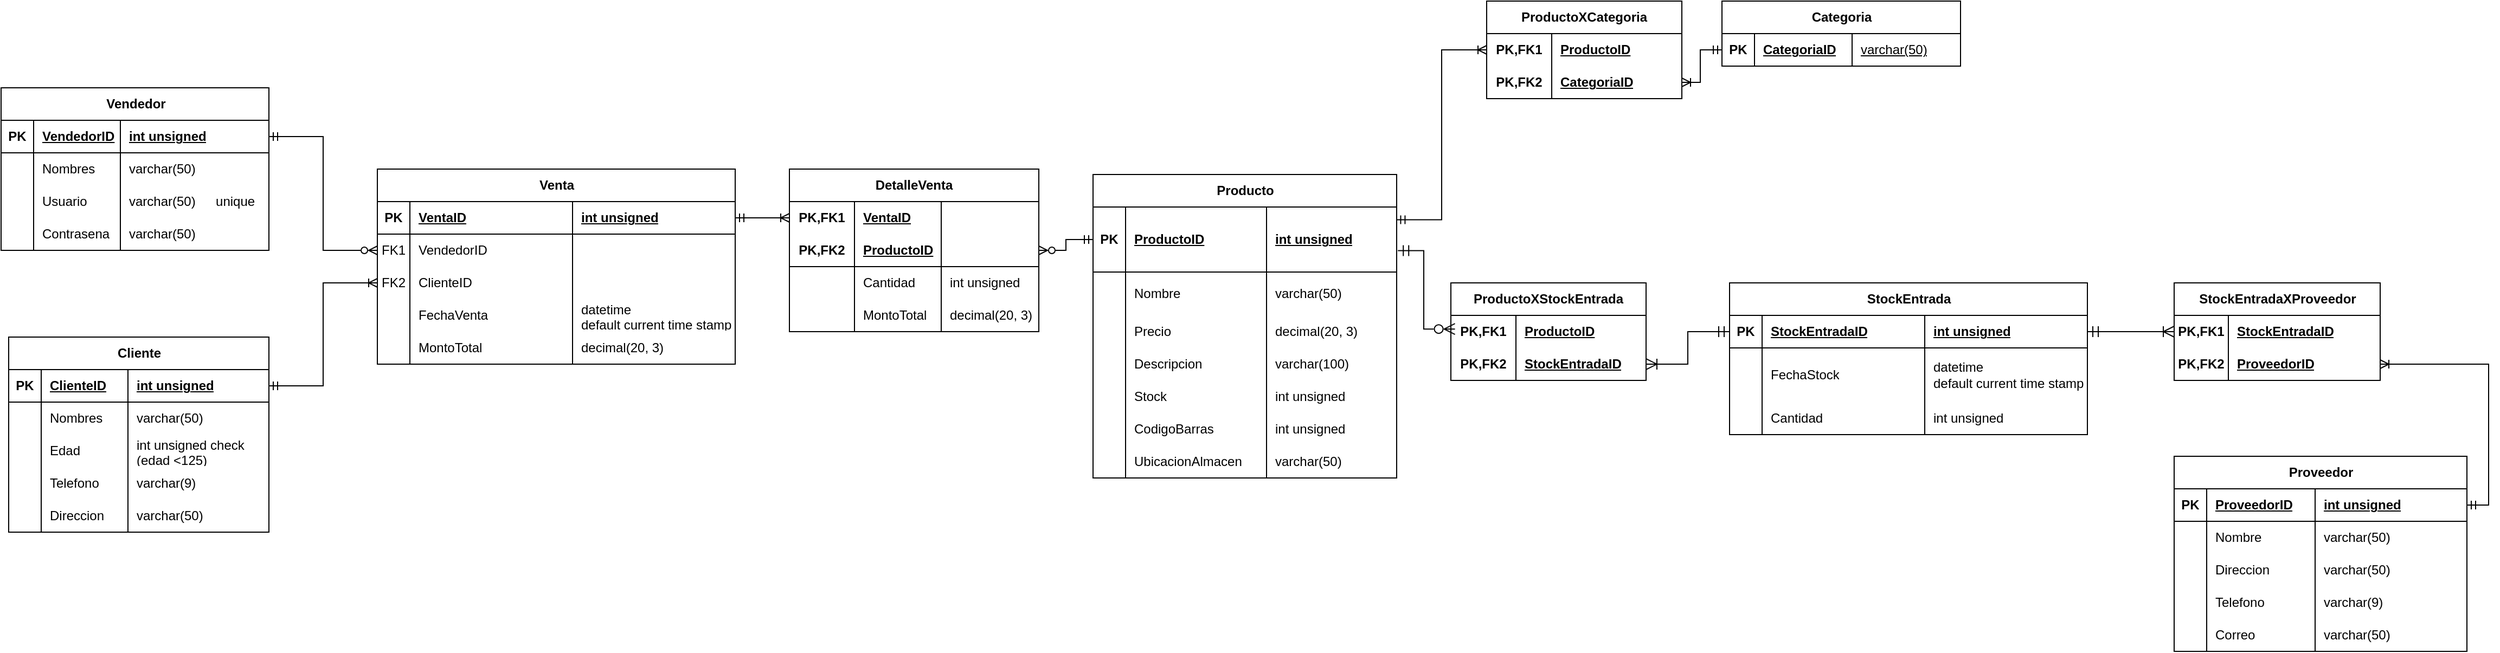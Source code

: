 <mxfile version="24.8.4">
  <diagram name="Página-1" id="7oLhT7ICMlLW0w51JEeq">
    <mxGraphModel dx="2579" dy="534" grid="1" gridSize="10" guides="1" tooltips="1" connect="1" arrows="1" fold="1" page="1" pageScale="1" pageWidth="827" pageHeight="1169" background="none" math="0" shadow="0">
      <root>
        <mxCell id="0" />
        <mxCell id="1" parent="0" />
        <mxCell id="IUhzNmyvPRsJz93Ln3Dt-1" value="Producto" style="shape=table;startSize=30;container=1;collapsible=1;childLayout=tableLayout;fixedRows=1;rowLines=0;fontStyle=1;align=center;resizeLast=1;html=1;" parent="1" vertex="1">
          <mxGeometry x="-40" y="350" width="280.0" height="280" as="geometry" />
        </mxCell>
        <mxCell id="IUhzNmyvPRsJz93Ln3Dt-2" value="" style="shape=tableRow;horizontal=0;startSize=0;swimlaneHead=0;swimlaneBody=0;fillColor=none;collapsible=0;dropTarget=0;points=[[0,0.5],[1,0.5]];portConstraint=eastwest;top=0;left=0;right=0;bottom=1;" parent="IUhzNmyvPRsJz93Ln3Dt-1" vertex="1">
          <mxGeometry y="30" width="280.0" height="60" as="geometry" />
        </mxCell>
        <mxCell id="IUhzNmyvPRsJz93Ln3Dt-3" value="PK" style="shape=partialRectangle;connectable=0;fillColor=none;top=0;left=0;bottom=0;right=0;fontStyle=1;overflow=hidden;whiteSpace=wrap;html=1;" parent="IUhzNmyvPRsJz93Ln3Dt-2" vertex="1">
          <mxGeometry width="30" height="60" as="geometry">
            <mxRectangle width="30" height="60" as="alternateBounds" />
          </mxGeometry>
        </mxCell>
        <mxCell id="IUhzNmyvPRsJz93Ln3Dt-4" value="ProductoID" style="shape=partialRectangle;connectable=0;fillColor=none;top=0;left=0;bottom=0;right=0;align=left;spacingLeft=6;fontStyle=5;overflow=hidden;whiteSpace=wrap;html=1;" parent="IUhzNmyvPRsJz93Ln3Dt-2" vertex="1">
          <mxGeometry x="30" width="130.0" height="60" as="geometry">
            <mxRectangle width="130.0" height="60" as="alternateBounds" />
          </mxGeometry>
        </mxCell>
        <mxCell id="IUhzNmyvPRsJz93Ln3Dt-318" value="int unsigned" style="shape=partialRectangle;connectable=0;fillColor=none;top=0;left=0;bottom=0;right=0;align=left;spacingLeft=6;fontStyle=5;overflow=hidden;whiteSpace=wrap;html=1;" parent="IUhzNmyvPRsJz93Ln3Dt-2" vertex="1">
          <mxGeometry x="160.0" width="120" height="60" as="geometry">
            <mxRectangle width="120" height="60" as="alternateBounds" />
          </mxGeometry>
        </mxCell>
        <mxCell id="IUhzNmyvPRsJz93Ln3Dt-5" value="" style="shape=tableRow;horizontal=0;startSize=0;swimlaneHead=0;swimlaneBody=0;fillColor=none;collapsible=0;dropTarget=0;points=[[0,0.5],[1,0.5]];portConstraint=eastwest;top=0;left=0;right=0;bottom=0;" parent="IUhzNmyvPRsJz93Ln3Dt-1" vertex="1">
          <mxGeometry y="90" width="280.0" height="40" as="geometry" />
        </mxCell>
        <mxCell id="IUhzNmyvPRsJz93Ln3Dt-6" value="" style="shape=partialRectangle;connectable=0;fillColor=none;top=0;left=0;bottom=0;right=0;editable=1;overflow=hidden;whiteSpace=wrap;html=1;" parent="IUhzNmyvPRsJz93Ln3Dt-5" vertex="1">
          <mxGeometry width="30" height="40" as="geometry">
            <mxRectangle width="30" height="40" as="alternateBounds" />
          </mxGeometry>
        </mxCell>
        <mxCell id="IUhzNmyvPRsJz93Ln3Dt-7" value="Nombre" style="shape=partialRectangle;connectable=0;fillColor=none;top=0;left=0;bottom=0;right=0;align=left;spacingLeft=6;overflow=hidden;whiteSpace=wrap;html=1;" parent="IUhzNmyvPRsJz93Ln3Dt-5" vertex="1">
          <mxGeometry x="30" width="130.0" height="40" as="geometry">
            <mxRectangle width="130.0" height="40" as="alternateBounds" />
          </mxGeometry>
        </mxCell>
        <mxCell id="IUhzNmyvPRsJz93Ln3Dt-319" value="varchar(50)" style="shape=partialRectangle;connectable=0;fillColor=none;top=0;left=0;bottom=0;right=0;align=left;spacingLeft=6;overflow=hidden;whiteSpace=wrap;html=1;" parent="IUhzNmyvPRsJz93Ln3Dt-5" vertex="1">
          <mxGeometry x="160.0" width="120" height="40" as="geometry">
            <mxRectangle width="120" height="40" as="alternateBounds" />
          </mxGeometry>
        </mxCell>
        <mxCell id="IUhzNmyvPRsJz93Ln3Dt-8" value="" style="shape=tableRow;horizontal=0;startSize=0;swimlaneHead=0;swimlaneBody=0;fillColor=none;collapsible=0;dropTarget=0;points=[[0,0.5],[1,0.5]];portConstraint=eastwest;top=0;left=0;right=0;bottom=0;" parent="IUhzNmyvPRsJz93Ln3Dt-1" vertex="1">
          <mxGeometry y="130" width="280.0" height="30" as="geometry" />
        </mxCell>
        <mxCell id="IUhzNmyvPRsJz93Ln3Dt-9" value="" style="shape=partialRectangle;connectable=0;fillColor=none;top=0;left=0;bottom=0;right=0;editable=1;overflow=hidden;whiteSpace=wrap;html=1;" parent="IUhzNmyvPRsJz93Ln3Dt-8" vertex="1">
          <mxGeometry width="30" height="30" as="geometry">
            <mxRectangle width="30" height="30" as="alternateBounds" />
          </mxGeometry>
        </mxCell>
        <mxCell id="IUhzNmyvPRsJz93Ln3Dt-10" value="Precio" style="shape=partialRectangle;connectable=0;fillColor=none;top=0;left=0;bottom=0;right=0;align=left;spacingLeft=6;overflow=hidden;whiteSpace=wrap;html=1;" parent="IUhzNmyvPRsJz93Ln3Dt-8" vertex="1">
          <mxGeometry x="30" width="130.0" height="30" as="geometry">
            <mxRectangle width="130.0" height="30" as="alternateBounds" />
          </mxGeometry>
        </mxCell>
        <mxCell id="IUhzNmyvPRsJz93Ln3Dt-320" value="decimal(20, 3)" style="shape=partialRectangle;connectable=0;fillColor=none;top=0;left=0;bottom=0;right=0;align=left;spacingLeft=6;overflow=hidden;whiteSpace=wrap;html=1;" parent="IUhzNmyvPRsJz93Ln3Dt-8" vertex="1">
          <mxGeometry x="160.0" width="120" height="30" as="geometry">
            <mxRectangle width="120" height="30" as="alternateBounds" />
          </mxGeometry>
        </mxCell>
        <mxCell id="IUhzNmyvPRsJz93Ln3Dt-11" value="" style="shape=tableRow;horizontal=0;startSize=0;swimlaneHead=0;swimlaneBody=0;fillColor=none;collapsible=0;dropTarget=0;points=[[0,0.5],[1,0.5]];portConstraint=eastwest;top=0;left=0;right=0;bottom=0;" parent="IUhzNmyvPRsJz93Ln3Dt-1" vertex="1">
          <mxGeometry y="160" width="280.0" height="30" as="geometry" />
        </mxCell>
        <mxCell id="IUhzNmyvPRsJz93Ln3Dt-12" value="" style="shape=partialRectangle;connectable=0;fillColor=none;top=0;left=0;bottom=0;right=0;editable=1;overflow=hidden;whiteSpace=wrap;html=1;" parent="IUhzNmyvPRsJz93Ln3Dt-11" vertex="1">
          <mxGeometry width="30" height="30" as="geometry">
            <mxRectangle width="30" height="30" as="alternateBounds" />
          </mxGeometry>
        </mxCell>
        <mxCell id="IUhzNmyvPRsJz93Ln3Dt-13" value="Descripcion" style="shape=partialRectangle;connectable=0;fillColor=none;top=0;left=0;bottom=0;right=0;align=left;spacingLeft=6;overflow=hidden;whiteSpace=wrap;html=1;" parent="IUhzNmyvPRsJz93Ln3Dt-11" vertex="1">
          <mxGeometry x="30" width="130.0" height="30" as="geometry">
            <mxRectangle width="130.0" height="30" as="alternateBounds" />
          </mxGeometry>
        </mxCell>
        <mxCell id="IUhzNmyvPRsJz93Ln3Dt-321" value="varchar(100)" style="shape=partialRectangle;connectable=0;fillColor=none;top=0;left=0;bottom=0;right=0;align=left;spacingLeft=6;overflow=hidden;whiteSpace=wrap;html=1;" parent="IUhzNmyvPRsJz93Ln3Dt-11" vertex="1">
          <mxGeometry x="160.0" width="120" height="30" as="geometry">
            <mxRectangle width="120" height="30" as="alternateBounds" />
          </mxGeometry>
        </mxCell>
        <mxCell id="IUhzNmyvPRsJz93Ln3Dt-28" value="" style="shape=tableRow;horizontal=0;startSize=0;swimlaneHead=0;swimlaneBody=0;fillColor=none;collapsible=0;dropTarget=0;points=[[0,0.5],[1,0.5]];portConstraint=eastwest;top=0;left=0;right=0;bottom=0;" parent="IUhzNmyvPRsJz93Ln3Dt-1" vertex="1">
          <mxGeometry y="190" width="280.0" height="30" as="geometry" />
        </mxCell>
        <mxCell id="IUhzNmyvPRsJz93Ln3Dt-29" value="" style="shape=partialRectangle;connectable=0;fillColor=none;top=0;left=0;bottom=0;right=0;editable=1;overflow=hidden;whiteSpace=wrap;html=1;" parent="IUhzNmyvPRsJz93Ln3Dt-28" vertex="1">
          <mxGeometry width="30" height="30" as="geometry">
            <mxRectangle width="30" height="30" as="alternateBounds" />
          </mxGeometry>
        </mxCell>
        <mxCell id="IUhzNmyvPRsJz93Ln3Dt-30" value="Stock" style="shape=partialRectangle;connectable=0;fillColor=none;top=0;left=0;bottom=0;right=0;align=left;spacingLeft=6;overflow=hidden;whiteSpace=wrap;html=1;" parent="IUhzNmyvPRsJz93Ln3Dt-28" vertex="1">
          <mxGeometry x="30" width="130.0" height="30" as="geometry">
            <mxRectangle width="130.0" height="30" as="alternateBounds" />
          </mxGeometry>
        </mxCell>
        <mxCell id="IUhzNmyvPRsJz93Ln3Dt-322" value="int unsigned" style="shape=partialRectangle;connectable=0;fillColor=none;top=0;left=0;bottom=0;right=0;align=left;spacingLeft=6;overflow=hidden;whiteSpace=wrap;html=1;" parent="IUhzNmyvPRsJz93Ln3Dt-28" vertex="1">
          <mxGeometry x="160.0" width="120" height="30" as="geometry">
            <mxRectangle width="120" height="30" as="alternateBounds" />
          </mxGeometry>
        </mxCell>
        <mxCell id="IUhzNmyvPRsJz93Ln3Dt-37" value="" style="shape=tableRow;horizontal=0;startSize=0;swimlaneHead=0;swimlaneBody=0;fillColor=none;collapsible=0;dropTarget=0;points=[[0,0.5],[1,0.5]];portConstraint=eastwest;top=0;left=0;right=0;bottom=0;" parent="IUhzNmyvPRsJz93Ln3Dt-1" vertex="1">
          <mxGeometry y="220" width="280.0" height="30" as="geometry" />
        </mxCell>
        <mxCell id="IUhzNmyvPRsJz93Ln3Dt-38" value="" style="shape=partialRectangle;connectable=0;fillColor=none;top=0;left=0;bottom=0;right=0;editable=1;overflow=hidden;whiteSpace=wrap;html=1;" parent="IUhzNmyvPRsJz93Ln3Dt-37" vertex="1">
          <mxGeometry width="30" height="30" as="geometry">
            <mxRectangle width="30" height="30" as="alternateBounds" />
          </mxGeometry>
        </mxCell>
        <mxCell id="IUhzNmyvPRsJz93Ln3Dt-39" value="CodigoBarras" style="shape=partialRectangle;connectable=0;fillColor=none;top=0;left=0;bottom=0;right=0;align=left;spacingLeft=6;overflow=hidden;whiteSpace=wrap;html=1;" parent="IUhzNmyvPRsJz93Ln3Dt-37" vertex="1">
          <mxGeometry x="30" width="130.0" height="30" as="geometry">
            <mxRectangle width="130.0" height="30" as="alternateBounds" />
          </mxGeometry>
        </mxCell>
        <mxCell id="IUhzNmyvPRsJz93Ln3Dt-324" value="int unsigned" style="shape=partialRectangle;connectable=0;fillColor=none;top=0;left=0;bottom=0;right=0;align=left;spacingLeft=6;overflow=hidden;whiteSpace=wrap;html=1;" parent="IUhzNmyvPRsJz93Ln3Dt-37" vertex="1">
          <mxGeometry x="160.0" width="120" height="30" as="geometry">
            <mxRectangle width="120" height="30" as="alternateBounds" />
          </mxGeometry>
        </mxCell>
        <mxCell id="IUhzNmyvPRsJz93Ln3Dt-311" value="" style="shape=tableRow;horizontal=0;startSize=0;swimlaneHead=0;swimlaneBody=0;fillColor=none;collapsible=0;dropTarget=0;points=[[0,0.5],[1,0.5]];portConstraint=eastwest;top=0;left=0;right=0;bottom=0;" parent="IUhzNmyvPRsJz93Ln3Dt-1" vertex="1">
          <mxGeometry y="250" width="280.0" height="30" as="geometry" />
        </mxCell>
        <mxCell id="IUhzNmyvPRsJz93Ln3Dt-312" value="" style="shape=partialRectangle;connectable=0;fillColor=none;top=0;left=0;bottom=0;right=0;editable=1;overflow=hidden;whiteSpace=wrap;html=1;" parent="IUhzNmyvPRsJz93Ln3Dt-311" vertex="1">
          <mxGeometry width="30" height="30" as="geometry">
            <mxRectangle width="30" height="30" as="alternateBounds" />
          </mxGeometry>
        </mxCell>
        <mxCell id="IUhzNmyvPRsJz93Ln3Dt-313" value="UbicacionAlmacen" style="shape=partialRectangle;connectable=0;fillColor=none;top=0;left=0;bottom=0;right=0;align=left;spacingLeft=6;overflow=hidden;whiteSpace=wrap;html=1;" parent="IUhzNmyvPRsJz93Ln3Dt-311" vertex="1">
          <mxGeometry x="30" width="130.0" height="30" as="geometry">
            <mxRectangle width="130.0" height="30" as="alternateBounds" />
          </mxGeometry>
        </mxCell>
        <mxCell id="IUhzNmyvPRsJz93Ln3Dt-326" value="varchar(50)" style="shape=partialRectangle;connectable=0;fillColor=none;top=0;left=0;bottom=0;right=0;align=left;spacingLeft=6;overflow=hidden;whiteSpace=wrap;html=1;" parent="IUhzNmyvPRsJz93Ln3Dt-311" vertex="1">
          <mxGeometry x="160.0" width="120" height="30" as="geometry">
            <mxRectangle width="120" height="30" as="alternateBounds" />
          </mxGeometry>
        </mxCell>
        <mxCell id="IUhzNmyvPRsJz93Ln3Dt-14" value="Categoria" style="shape=table;startSize=30;container=1;collapsible=1;childLayout=tableLayout;fixedRows=1;rowLines=0;fontStyle=1;align=center;resizeLast=1;html=1;" parent="1" vertex="1">
          <mxGeometry x="540" y="190" width="220" height="60" as="geometry" />
        </mxCell>
        <mxCell id="IUhzNmyvPRsJz93Ln3Dt-15" value="" style="shape=tableRow;horizontal=0;startSize=0;swimlaneHead=0;swimlaneBody=0;fillColor=none;collapsible=0;dropTarget=0;points=[[0,0.5],[1,0.5]];portConstraint=eastwest;top=0;left=0;right=0;bottom=1;" parent="IUhzNmyvPRsJz93Ln3Dt-14" vertex="1">
          <mxGeometry y="30" width="220" height="30" as="geometry" />
        </mxCell>
        <mxCell id="IUhzNmyvPRsJz93Ln3Dt-16" value="PK" style="shape=partialRectangle;connectable=0;fillColor=none;top=0;left=0;bottom=0;right=0;fontStyle=1;overflow=hidden;whiteSpace=wrap;html=1;" parent="IUhzNmyvPRsJz93Ln3Dt-15" vertex="1">
          <mxGeometry width="30" height="30" as="geometry">
            <mxRectangle width="30" height="30" as="alternateBounds" />
          </mxGeometry>
        </mxCell>
        <mxCell id="IUhzNmyvPRsJz93Ln3Dt-17" value="CategoriaID" style="shape=partialRectangle;connectable=0;fillColor=none;top=0;left=0;bottom=0;right=0;align=left;spacingLeft=6;fontStyle=5;overflow=hidden;whiteSpace=wrap;html=1;" parent="IUhzNmyvPRsJz93Ln3Dt-15" vertex="1">
          <mxGeometry x="30" width="90" height="30" as="geometry">
            <mxRectangle width="90" height="30" as="alternateBounds" />
          </mxGeometry>
        </mxCell>
        <mxCell id="IUhzNmyvPRsJz93Ln3Dt-327" value="&lt;span style=&quot;font-weight: 400;&quot;&gt;varchar(50)&lt;/span&gt;" style="shape=partialRectangle;connectable=0;fillColor=none;top=0;left=0;bottom=0;right=0;align=left;spacingLeft=6;fontStyle=5;overflow=hidden;whiteSpace=wrap;html=1;" parent="IUhzNmyvPRsJz93Ln3Dt-15" vertex="1">
          <mxGeometry x="120" width="100" height="30" as="geometry">
            <mxRectangle width="100" height="30" as="alternateBounds" />
          </mxGeometry>
        </mxCell>
        <mxCell id="IUhzNmyvPRsJz93Ln3Dt-50" value="ProductoXCategoria" style="shape=table;startSize=30;container=1;collapsible=1;childLayout=tableLayout;fixedRows=1;rowLines=0;fontStyle=1;align=center;resizeLast=1;html=1;whiteSpace=wrap;" parent="1" vertex="1">
          <mxGeometry x="323" y="190" width="180" height="90" as="geometry" />
        </mxCell>
        <mxCell id="IUhzNmyvPRsJz93Ln3Dt-51" value="" style="shape=tableRow;horizontal=0;startSize=0;swimlaneHead=0;swimlaneBody=0;fillColor=none;collapsible=0;dropTarget=0;points=[[0,0.5],[1,0.5]];portConstraint=eastwest;top=0;left=0;right=0;bottom=0;html=1;" parent="IUhzNmyvPRsJz93Ln3Dt-50" vertex="1">
          <mxGeometry y="30" width="180" height="30" as="geometry" />
        </mxCell>
        <mxCell id="IUhzNmyvPRsJz93Ln3Dt-52" value="PK,FK1" style="shape=partialRectangle;connectable=0;fillColor=none;top=0;left=0;bottom=0;right=0;fontStyle=1;overflow=hidden;html=1;whiteSpace=wrap;" parent="IUhzNmyvPRsJz93Ln3Dt-51" vertex="1">
          <mxGeometry width="60" height="30" as="geometry">
            <mxRectangle width="60" height="30" as="alternateBounds" />
          </mxGeometry>
        </mxCell>
        <mxCell id="IUhzNmyvPRsJz93Ln3Dt-53" value="ProductoID" style="shape=partialRectangle;connectable=0;fillColor=none;top=0;left=0;bottom=0;right=0;align=left;spacingLeft=6;fontStyle=5;overflow=hidden;html=1;whiteSpace=wrap;" parent="IUhzNmyvPRsJz93Ln3Dt-51" vertex="1">
          <mxGeometry x="60" width="120" height="30" as="geometry">
            <mxRectangle width="120" height="30" as="alternateBounds" />
          </mxGeometry>
        </mxCell>
        <mxCell id="IUhzNmyvPRsJz93Ln3Dt-54" value="" style="shape=tableRow;horizontal=0;startSize=0;swimlaneHead=0;swimlaneBody=0;fillColor=none;collapsible=0;dropTarget=0;points=[[0,0.5],[1,0.5]];portConstraint=eastwest;top=0;left=0;right=0;bottom=1;html=1;" parent="IUhzNmyvPRsJz93Ln3Dt-50" vertex="1">
          <mxGeometry y="60" width="180" height="30" as="geometry" />
        </mxCell>
        <mxCell id="IUhzNmyvPRsJz93Ln3Dt-55" value="PK,FK2" style="shape=partialRectangle;connectable=0;fillColor=none;top=0;left=0;bottom=0;right=0;fontStyle=1;overflow=hidden;html=1;whiteSpace=wrap;" parent="IUhzNmyvPRsJz93Ln3Dt-54" vertex="1">
          <mxGeometry width="60" height="30" as="geometry">
            <mxRectangle width="60" height="30" as="alternateBounds" />
          </mxGeometry>
        </mxCell>
        <mxCell id="IUhzNmyvPRsJz93Ln3Dt-56" value="CategoriaID" style="shape=partialRectangle;connectable=0;fillColor=none;top=0;left=0;bottom=0;right=0;align=left;spacingLeft=6;fontStyle=5;overflow=hidden;html=1;whiteSpace=wrap;" parent="IUhzNmyvPRsJz93Ln3Dt-54" vertex="1">
          <mxGeometry x="60" width="120" height="30" as="geometry">
            <mxRectangle width="120" height="30" as="alternateBounds" />
          </mxGeometry>
        </mxCell>
        <mxCell id="IUhzNmyvPRsJz93Ln3Dt-63" style="edgeStyle=orthogonalEdgeStyle;rounded=0;orthogonalLoop=1;jettySize=auto;html=1;entryX=0;entryY=0.5;entryDx=0;entryDy=0;startArrow=ERmandOne;startFill=0;endArrow=ERoneToMany;endFill=0;exitX=0.999;exitY=0.196;exitDx=0;exitDy=0;exitPerimeter=0;" parent="1" source="IUhzNmyvPRsJz93Ln3Dt-2" target="IUhzNmyvPRsJz93Ln3Dt-51" edge="1">
          <mxGeometry relative="1" as="geometry" />
        </mxCell>
        <mxCell id="IUhzNmyvPRsJz93Ln3Dt-64" style="edgeStyle=orthogonalEdgeStyle;rounded=0;orthogonalLoop=1;jettySize=auto;html=1;endArrow=ERoneToMany;endFill=0;startArrow=ERmandOne;startFill=0;" parent="1" source="IUhzNmyvPRsJz93Ln3Dt-15" target="IUhzNmyvPRsJz93Ln3Dt-54" edge="1">
          <mxGeometry relative="1" as="geometry" />
        </mxCell>
        <mxCell id="IUhzNmyvPRsJz93Ln3Dt-111" value="Vendedor" style="shape=table;startSize=30;container=1;collapsible=1;childLayout=tableLayout;fixedRows=1;rowLines=0;fontStyle=1;align=center;resizeLast=1;html=1;" parent="1" vertex="1">
          <mxGeometry x="-1047" y="270" width="247" height="150.0" as="geometry" />
        </mxCell>
        <mxCell id="IUhzNmyvPRsJz93Ln3Dt-112" value="" style="shape=tableRow;horizontal=0;startSize=0;swimlaneHead=0;swimlaneBody=0;fillColor=none;collapsible=0;dropTarget=0;points=[[0,0.5],[1,0.5]];portConstraint=eastwest;top=0;left=0;right=0;bottom=1;" parent="IUhzNmyvPRsJz93Ln3Dt-111" vertex="1">
          <mxGeometry y="30" width="247" height="30" as="geometry" />
        </mxCell>
        <mxCell id="IUhzNmyvPRsJz93Ln3Dt-113" value="PK" style="shape=partialRectangle;connectable=0;fillColor=none;top=0;left=0;bottom=0;right=0;fontStyle=1;overflow=hidden;whiteSpace=wrap;html=1;" parent="IUhzNmyvPRsJz93Ln3Dt-112" vertex="1">
          <mxGeometry width="30" height="30" as="geometry">
            <mxRectangle width="30" height="30" as="alternateBounds" />
          </mxGeometry>
        </mxCell>
        <mxCell id="IUhzNmyvPRsJz93Ln3Dt-114" value="VendedorID" style="shape=partialRectangle;connectable=0;fillColor=none;top=0;left=0;bottom=0;right=0;align=left;spacingLeft=6;fontStyle=5;overflow=hidden;whiteSpace=wrap;html=1;" parent="IUhzNmyvPRsJz93Ln3Dt-112" vertex="1">
          <mxGeometry x="30" width="80" height="30" as="geometry">
            <mxRectangle width="80" height="30" as="alternateBounds" />
          </mxGeometry>
        </mxCell>
        <mxCell id="IUhzNmyvPRsJz93Ln3Dt-343" value="int&amp;nbsp;unsigned" style="shape=partialRectangle;connectable=0;fillColor=none;top=0;left=0;bottom=0;right=0;align=left;spacingLeft=6;fontStyle=5;overflow=hidden;whiteSpace=wrap;html=1;" parent="IUhzNmyvPRsJz93Ln3Dt-112" vertex="1">
          <mxGeometry x="110" width="137" height="30" as="geometry">
            <mxRectangle width="137" height="30" as="alternateBounds" />
          </mxGeometry>
        </mxCell>
        <mxCell id="IUhzNmyvPRsJz93Ln3Dt-115" value="" style="shape=tableRow;horizontal=0;startSize=0;swimlaneHead=0;swimlaneBody=0;fillColor=none;collapsible=0;dropTarget=0;points=[[0,0.5],[1,0.5]];portConstraint=eastwest;top=0;left=0;right=0;bottom=0;" parent="IUhzNmyvPRsJz93Ln3Dt-111" vertex="1">
          <mxGeometry y="60" width="247" height="30" as="geometry" />
        </mxCell>
        <mxCell id="IUhzNmyvPRsJz93Ln3Dt-116" value="" style="shape=partialRectangle;connectable=0;fillColor=none;top=0;left=0;bottom=0;right=0;editable=1;overflow=hidden;whiteSpace=wrap;html=1;" parent="IUhzNmyvPRsJz93Ln3Dt-115" vertex="1">
          <mxGeometry width="30" height="30" as="geometry">
            <mxRectangle width="30" height="30" as="alternateBounds" />
          </mxGeometry>
        </mxCell>
        <mxCell id="IUhzNmyvPRsJz93Ln3Dt-117" value="Nombres" style="shape=partialRectangle;connectable=0;fillColor=none;top=0;left=0;bottom=0;right=0;align=left;spacingLeft=6;overflow=hidden;whiteSpace=wrap;html=1;" parent="IUhzNmyvPRsJz93Ln3Dt-115" vertex="1">
          <mxGeometry x="30" width="80" height="30" as="geometry">
            <mxRectangle width="80" height="30" as="alternateBounds" />
          </mxGeometry>
        </mxCell>
        <mxCell id="IUhzNmyvPRsJz93Ln3Dt-344" value="&lt;span style=&quot;font-weight: normal;&quot;&gt;varchar(50)&lt;/span&gt;" style="shape=partialRectangle;connectable=0;fillColor=none;top=0;left=0;bottom=0;right=0;align=left;spacingLeft=6;overflow=hidden;whiteSpace=wrap;html=1;fontStyle=1" parent="IUhzNmyvPRsJz93Ln3Dt-115" vertex="1">
          <mxGeometry x="110" width="137" height="30" as="geometry">
            <mxRectangle width="137" height="30" as="alternateBounds" />
          </mxGeometry>
        </mxCell>
        <mxCell id="IUhzNmyvPRsJz93Ln3Dt-121" value="" style="shape=tableRow;horizontal=0;startSize=0;swimlaneHead=0;swimlaneBody=0;fillColor=none;collapsible=0;dropTarget=0;points=[[0,0.5],[1,0.5]];portConstraint=eastwest;top=0;left=0;right=0;bottom=0;" parent="IUhzNmyvPRsJz93Ln3Dt-111" vertex="1">
          <mxGeometry y="90" width="247" height="30" as="geometry" />
        </mxCell>
        <mxCell id="IUhzNmyvPRsJz93Ln3Dt-122" value="" style="shape=partialRectangle;connectable=0;fillColor=none;top=0;left=0;bottom=0;right=0;editable=1;overflow=hidden;whiteSpace=wrap;html=1;" parent="IUhzNmyvPRsJz93Ln3Dt-121" vertex="1">
          <mxGeometry width="30" height="30" as="geometry">
            <mxRectangle width="30" height="30" as="alternateBounds" />
          </mxGeometry>
        </mxCell>
        <mxCell id="IUhzNmyvPRsJz93Ln3Dt-123" value="Usuario" style="shape=partialRectangle;connectable=0;fillColor=none;top=0;left=0;bottom=0;right=0;align=left;spacingLeft=6;overflow=hidden;whiteSpace=wrap;html=1;" parent="IUhzNmyvPRsJz93Ln3Dt-121" vertex="1">
          <mxGeometry x="30" width="80" height="30" as="geometry">
            <mxRectangle width="80" height="30" as="alternateBounds" />
          </mxGeometry>
        </mxCell>
        <mxCell id="IUhzNmyvPRsJz93Ln3Dt-346" value="varchar(50)&lt;span style=&quot;white-space: pre;&quot;&gt;&#x9;&lt;/span&gt;unique" style="shape=partialRectangle;connectable=0;fillColor=none;top=0;left=0;bottom=0;right=0;align=left;spacingLeft=6;overflow=hidden;whiteSpace=wrap;html=1;" parent="IUhzNmyvPRsJz93Ln3Dt-121" vertex="1">
          <mxGeometry x="110" width="137" height="30" as="geometry">
            <mxRectangle width="137" height="30" as="alternateBounds" />
          </mxGeometry>
        </mxCell>
        <mxCell id="IUhzNmyvPRsJz93Ln3Dt-376" value="" style="shape=tableRow;horizontal=0;startSize=0;swimlaneHead=0;swimlaneBody=0;fillColor=none;collapsible=0;dropTarget=0;points=[[0,0.5],[1,0.5]];portConstraint=eastwest;top=0;left=0;right=0;bottom=0;" parent="IUhzNmyvPRsJz93Ln3Dt-111" vertex="1">
          <mxGeometry y="120" width="247" height="30" as="geometry" />
        </mxCell>
        <mxCell id="IUhzNmyvPRsJz93Ln3Dt-377" value="" style="shape=partialRectangle;connectable=0;fillColor=none;top=0;left=0;bottom=0;right=0;editable=1;overflow=hidden;whiteSpace=wrap;html=1;" parent="IUhzNmyvPRsJz93Ln3Dt-376" vertex="1">
          <mxGeometry width="30" height="30" as="geometry">
            <mxRectangle width="30" height="30" as="alternateBounds" />
          </mxGeometry>
        </mxCell>
        <mxCell id="IUhzNmyvPRsJz93Ln3Dt-378" value="Contrasena" style="shape=partialRectangle;connectable=0;fillColor=none;top=0;left=0;bottom=0;right=0;align=left;spacingLeft=6;overflow=hidden;whiteSpace=wrap;html=1;" parent="IUhzNmyvPRsJz93Ln3Dt-376" vertex="1">
          <mxGeometry x="30" width="80" height="30" as="geometry">
            <mxRectangle width="80" height="30" as="alternateBounds" />
          </mxGeometry>
        </mxCell>
        <mxCell id="IUhzNmyvPRsJz93Ln3Dt-379" value="varchar(50)" style="shape=partialRectangle;connectable=0;fillColor=none;top=0;left=0;bottom=0;right=0;align=left;spacingLeft=6;overflow=hidden;whiteSpace=wrap;html=1;" parent="IUhzNmyvPRsJz93Ln3Dt-376" vertex="1">
          <mxGeometry x="110" width="137" height="30" as="geometry">
            <mxRectangle width="137" height="30" as="alternateBounds" />
          </mxGeometry>
        </mxCell>
        <mxCell id="IUhzNmyvPRsJz93Ln3Dt-136" value="Cliente" style="shape=table;startSize=30;container=1;collapsible=1;childLayout=tableLayout;fixedRows=1;rowLines=0;fontStyle=1;align=center;resizeLast=1;html=1;" parent="1" vertex="1">
          <mxGeometry x="-1040" y="500" width="240" height="180" as="geometry" />
        </mxCell>
        <mxCell id="IUhzNmyvPRsJz93Ln3Dt-137" value="" style="shape=tableRow;horizontal=0;startSize=0;swimlaneHead=0;swimlaneBody=0;fillColor=none;collapsible=0;dropTarget=0;points=[[0,0.5],[1,0.5]];portConstraint=eastwest;top=0;left=0;right=0;bottom=1;" parent="IUhzNmyvPRsJz93Ln3Dt-136" vertex="1">
          <mxGeometry y="30" width="240" height="30" as="geometry" />
        </mxCell>
        <mxCell id="IUhzNmyvPRsJz93Ln3Dt-138" value="PK" style="shape=partialRectangle;connectable=0;fillColor=none;top=0;left=0;bottom=0;right=0;fontStyle=1;overflow=hidden;whiteSpace=wrap;html=1;" parent="IUhzNmyvPRsJz93Ln3Dt-137" vertex="1">
          <mxGeometry width="30" height="30" as="geometry">
            <mxRectangle width="30" height="30" as="alternateBounds" />
          </mxGeometry>
        </mxCell>
        <mxCell id="IUhzNmyvPRsJz93Ln3Dt-139" value="ClienteID" style="shape=partialRectangle;connectable=0;fillColor=none;top=0;left=0;bottom=0;right=0;align=left;spacingLeft=6;fontStyle=5;overflow=hidden;whiteSpace=wrap;html=1;" parent="IUhzNmyvPRsJz93Ln3Dt-137" vertex="1">
          <mxGeometry x="30" width="80" height="30" as="geometry">
            <mxRectangle width="80" height="30" as="alternateBounds" />
          </mxGeometry>
        </mxCell>
        <mxCell id="IUhzNmyvPRsJz93Ln3Dt-347" value="int unsigned" style="shape=partialRectangle;connectable=0;fillColor=none;top=0;left=0;bottom=0;right=0;align=left;spacingLeft=6;fontStyle=5;overflow=hidden;whiteSpace=wrap;html=1;" parent="IUhzNmyvPRsJz93Ln3Dt-137" vertex="1">
          <mxGeometry x="110" width="130" height="30" as="geometry">
            <mxRectangle width="130" height="30" as="alternateBounds" />
          </mxGeometry>
        </mxCell>
        <mxCell id="IUhzNmyvPRsJz93Ln3Dt-140" value="" style="shape=tableRow;horizontal=0;startSize=0;swimlaneHead=0;swimlaneBody=0;fillColor=none;collapsible=0;dropTarget=0;points=[[0,0.5],[1,0.5]];portConstraint=eastwest;top=0;left=0;right=0;bottom=0;" parent="IUhzNmyvPRsJz93Ln3Dt-136" vertex="1">
          <mxGeometry y="60" width="240" height="30" as="geometry" />
        </mxCell>
        <mxCell id="IUhzNmyvPRsJz93Ln3Dt-141" value="" style="shape=partialRectangle;connectable=0;fillColor=none;top=0;left=0;bottom=0;right=0;editable=1;overflow=hidden;whiteSpace=wrap;html=1;" parent="IUhzNmyvPRsJz93Ln3Dt-140" vertex="1">
          <mxGeometry width="30" height="30" as="geometry">
            <mxRectangle width="30" height="30" as="alternateBounds" />
          </mxGeometry>
        </mxCell>
        <mxCell id="IUhzNmyvPRsJz93Ln3Dt-142" value="Nombres" style="shape=partialRectangle;connectable=0;fillColor=none;top=0;left=0;bottom=0;right=0;align=left;spacingLeft=6;overflow=hidden;whiteSpace=wrap;html=1;" parent="IUhzNmyvPRsJz93Ln3Dt-140" vertex="1">
          <mxGeometry x="30" width="80" height="30" as="geometry">
            <mxRectangle width="80" height="30" as="alternateBounds" />
          </mxGeometry>
        </mxCell>
        <mxCell id="IUhzNmyvPRsJz93Ln3Dt-348" value="varchar(50)" style="shape=partialRectangle;connectable=0;fillColor=none;top=0;left=0;bottom=0;right=0;align=left;spacingLeft=6;overflow=hidden;whiteSpace=wrap;html=1;" parent="IUhzNmyvPRsJz93Ln3Dt-140" vertex="1">
          <mxGeometry x="110" width="130" height="30" as="geometry">
            <mxRectangle width="130" height="30" as="alternateBounds" />
          </mxGeometry>
        </mxCell>
        <mxCell id="IUhzNmyvPRsJz93Ln3Dt-143" value="" style="shape=tableRow;horizontal=0;startSize=0;swimlaneHead=0;swimlaneBody=0;fillColor=none;collapsible=0;dropTarget=0;points=[[0,0.5],[1,0.5]];portConstraint=eastwest;top=0;left=0;right=0;bottom=0;" parent="IUhzNmyvPRsJz93Ln3Dt-136" vertex="1">
          <mxGeometry y="90" width="240" height="30" as="geometry" />
        </mxCell>
        <mxCell id="IUhzNmyvPRsJz93Ln3Dt-144" value="" style="shape=partialRectangle;connectable=0;fillColor=none;top=0;left=0;bottom=0;right=0;editable=1;overflow=hidden;whiteSpace=wrap;html=1;" parent="IUhzNmyvPRsJz93Ln3Dt-143" vertex="1">
          <mxGeometry width="30" height="30" as="geometry">
            <mxRectangle width="30" height="30" as="alternateBounds" />
          </mxGeometry>
        </mxCell>
        <mxCell id="IUhzNmyvPRsJz93Ln3Dt-145" value="Edad" style="shape=partialRectangle;connectable=0;fillColor=none;top=0;left=0;bottom=0;right=0;align=left;spacingLeft=6;overflow=hidden;whiteSpace=wrap;html=1;" parent="IUhzNmyvPRsJz93Ln3Dt-143" vertex="1">
          <mxGeometry x="30" width="80" height="30" as="geometry">
            <mxRectangle width="80" height="30" as="alternateBounds" />
          </mxGeometry>
        </mxCell>
        <mxCell id="IUhzNmyvPRsJz93Ln3Dt-349" value="int unsigned check (edad &amp;lt;125)" style="shape=partialRectangle;connectable=0;fillColor=none;top=0;left=0;bottom=0;right=0;align=left;spacingLeft=6;overflow=hidden;whiteSpace=wrap;html=1;" parent="IUhzNmyvPRsJz93Ln3Dt-143" vertex="1">
          <mxGeometry x="110" width="130" height="30" as="geometry">
            <mxRectangle width="130" height="30" as="alternateBounds" />
          </mxGeometry>
        </mxCell>
        <mxCell id="IUhzNmyvPRsJz93Ln3Dt-146" value="" style="shape=tableRow;horizontal=0;startSize=0;swimlaneHead=0;swimlaneBody=0;fillColor=none;collapsible=0;dropTarget=0;points=[[0,0.5],[1,0.5]];portConstraint=eastwest;top=0;left=0;right=0;bottom=0;" parent="IUhzNmyvPRsJz93Ln3Dt-136" vertex="1">
          <mxGeometry y="120" width="240" height="30" as="geometry" />
        </mxCell>
        <mxCell id="IUhzNmyvPRsJz93Ln3Dt-147" value="" style="shape=partialRectangle;connectable=0;fillColor=none;top=0;left=0;bottom=0;right=0;editable=1;overflow=hidden;whiteSpace=wrap;html=1;" parent="IUhzNmyvPRsJz93Ln3Dt-146" vertex="1">
          <mxGeometry width="30" height="30" as="geometry">
            <mxRectangle width="30" height="30" as="alternateBounds" />
          </mxGeometry>
        </mxCell>
        <mxCell id="IUhzNmyvPRsJz93Ln3Dt-148" value="Telefono" style="shape=partialRectangle;connectable=0;fillColor=none;top=0;left=0;bottom=0;right=0;align=left;spacingLeft=6;overflow=hidden;whiteSpace=wrap;html=1;" parent="IUhzNmyvPRsJz93Ln3Dt-146" vertex="1">
          <mxGeometry x="30" width="80" height="30" as="geometry">
            <mxRectangle width="80" height="30" as="alternateBounds" />
          </mxGeometry>
        </mxCell>
        <mxCell id="IUhzNmyvPRsJz93Ln3Dt-350" value="varchar(9)" style="shape=partialRectangle;connectable=0;fillColor=none;top=0;left=0;bottom=0;right=0;align=left;spacingLeft=6;overflow=hidden;whiteSpace=wrap;html=1;" parent="IUhzNmyvPRsJz93Ln3Dt-146" vertex="1">
          <mxGeometry x="110" width="130" height="30" as="geometry">
            <mxRectangle width="130" height="30" as="alternateBounds" />
          </mxGeometry>
        </mxCell>
        <mxCell id="IUhzNmyvPRsJz93Ln3Dt-315" value="" style="shape=tableRow;horizontal=0;startSize=0;swimlaneHead=0;swimlaneBody=0;fillColor=none;collapsible=0;dropTarget=0;points=[[0,0.5],[1,0.5]];portConstraint=eastwest;top=0;left=0;right=0;bottom=0;" parent="IUhzNmyvPRsJz93Ln3Dt-136" vertex="1">
          <mxGeometry y="150" width="240" height="30" as="geometry" />
        </mxCell>
        <mxCell id="IUhzNmyvPRsJz93Ln3Dt-316" value="" style="shape=partialRectangle;connectable=0;fillColor=none;top=0;left=0;bottom=0;right=0;editable=1;overflow=hidden;whiteSpace=wrap;html=1;" parent="IUhzNmyvPRsJz93Ln3Dt-315" vertex="1">
          <mxGeometry width="30" height="30" as="geometry">
            <mxRectangle width="30" height="30" as="alternateBounds" />
          </mxGeometry>
        </mxCell>
        <mxCell id="IUhzNmyvPRsJz93Ln3Dt-317" value="Direccion" style="shape=partialRectangle;connectable=0;fillColor=none;top=0;left=0;bottom=0;right=0;align=left;spacingLeft=6;overflow=hidden;whiteSpace=wrap;html=1;" parent="IUhzNmyvPRsJz93Ln3Dt-315" vertex="1">
          <mxGeometry x="30" width="80" height="30" as="geometry">
            <mxRectangle width="80" height="30" as="alternateBounds" />
          </mxGeometry>
        </mxCell>
        <mxCell id="IUhzNmyvPRsJz93Ln3Dt-351" value="varchar(50)" style="shape=partialRectangle;connectable=0;fillColor=none;top=0;left=0;bottom=0;right=0;align=left;spacingLeft=6;overflow=hidden;whiteSpace=wrap;html=1;" parent="IUhzNmyvPRsJz93Ln3Dt-315" vertex="1">
          <mxGeometry x="110" width="130" height="30" as="geometry">
            <mxRectangle width="130" height="30" as="alternateBounds" />
          </mxGeometry>
        </mxCell>
        <mxCell id="IUhzNmyvPRsJz93Ln3Dt-149" value="Proveedor" style="shape=table;startSize=30;container=1;collapsible=1;childLayout=tableLayout;fixedRows=1;rowLines=0;fontStyle=1;align=center;resizeLast=1;html=1;" parent="1" vertex="1">
          <mxGeometry x="957" y="610" width="270" height="180" as="geometry" />
        </mxCell>
        <mxCell id="IUhzNmyvPRsJz93Ln3Dt-150" value="" style="shape=tableRow;horizontal=0;startSize=0;swimlaneHead=0;swimlaneBody=0;fillColor=none;collapsible=0;dropTarget=0;points=[[0,0.5],[1,0.5]];portConstraint=eastwest;top=0;left=0;right=0;bottom=1;" parent="IUhzNmyvPRsJz93Ln3Dt-149" vertex="1">
          <mxGeometry y="30" width="270" height="30" as="geometry" />
        </mxCell>
        <mxCell id="IUhzNmyvPRsJz93Ln3Dt-151" value="PK" style="shape=partialRectangle;connectable=0;fillColor=none;top=0;left=0;bottom=0;right=0;fontStyle=1;overflow=hidden;whiteSpace=wrap;html=1;" parent="IUhzNmyvPRsJz93Ln3Dt-150" vertex="1">
          <mxGeometry width="30" height="30" as="geometry">
            <mxRectangle width="30" height="30" as="alternateBounds" />
          </mxGeometry>
        </mxCell>
        <mxCell id="IUhzNmyvPRsJz93Ln3Dt-152" value="ProveedorID" style="shape=partialRectangle;connectable=0;fillColor=none;top=0;left=0;bottom=0;right=0;align=left;spacingLeft=6;fontStyle=5;overflow=hidden;whiteSpace=wrap;html=1;" parent="IUhzNmyvPRsJz93Ln3Dt-150" vertex="1">
          <mxGeometry x="30" width="100" height="30" as="geometry">
            <mxRectangle width="100" height="30" as="alternateBounds" />
          </mxGeometry>
        </mxCell>
        <mxCell id="IUhzNmyvPRsJz93Ln3Dt-329" value="int unsigned" style="shape=partialRectangle;connectable=0;fillColor=none;top=0;left=0;bottom=0;right=0;align=left;spacingLeft=6;fontStyle=5;overflow=hidden;whiteSpace=wrap;html=1;" parent="IUhzNmyvPRsJz93Ln3Dt-150" vertex="1">
          <mxGeometry x="130" width="140" height="30" as="geometry">
            <mxRectangle width="140" height="30" as="alternateBounds" />
          </mxGeometry>
        </mxCell>
        <mxCell id="IUhzNmyvPRsJz93Ln3Dt-153" value="" style="shape=tableRow;horizontal=0;startSize=0;swimlaneHead=0;swimlaneBody=0;fillColor=none;collapsible=0;dropTarget=0;points=[[0,0.5],[1,0.5]];portConstraint=eastwest;top=0;left=0;right=0;bottom=0;" parent="IUhzNmyvPRsJz93Ln3Dt-149" vertex="1">
          <mxGeometry y="60" width="270" height="30" as="geometry" />
        </mxCell>
        <mxCell id="IUhzNmyvPRsJz93Ln3Dt-154" value="" style="shape=partialRectangle;connectable=0;fillColor=none;top=0;left=0;bottom=0;right=0;editable=1;overflow=hidden;whiteSpace=wrap;html=1;" parent="IUhzNmyvPRsJz93Ln3Dt-153" vertex="1">
          <mxGeometry width="30" height="30" as="geometry">
            <mxRectangle width="30" height="30" as="alternateBounds" />
          </mxGeometry>
        </mxCell>
        <mxCell id="IUhzNmyvPRsJz93Ln3Dt-155" value="Nombre" style="shape=partialRectangle;connectable=0;fillColor=none;top=0;left=0;bottom=0;right=0;align=left;spacingLeft=6;overflow=hidden;whiteSpace=wrap;html=1;" parent="IUhzNmyvPRsJz93Ln3Dt-153" vertex="1">
          <mxGeometry x="30" width="100" height="30" as="geometry">
            <mxRectangle width="100" height="30" as="alternateBounds" />
          </mxGeometry>
        </mxCell>
        <mxCell id="IUhzNmyvPRsJz93Ln3Dt-330" value="varchar(50)" style="shape=partialRectangle;connectable=0;fillColor=none;top=0;left=0;bottom=0;right=0;align=left;spacingLeft=6;overflow=hidden;whiteSpace=wrap;html=1;" parent="IUhzNmyvPRsJz93Ln3Dt-153" vertex="1">
          <mxGeometry x="130" width="140" height="30" as="geometry">
            <mxRectangle width="140" height="30" as="alternateBounds" />
          </mxGeometry>
        </mxCell>
        <mxCell id="IUhzNmyvPRsJz93Ln3Dt-156" value="" style="shape=tableRow;horizontal=0;startSize=0;swimlaneHead=0;swimlaneBody=0;fillColor=none;collapsible=0;dropTarget=0;points=[[0,0.5],[1,0.5]];portConstraint=eastwest;top=0;left=0;right=0;bottom=0;" parent="IUhzNmyvPRsJz93Ln3Dt-149" vertex="1">
          <mxGeometry y="90" width="270" height="30" as="geometry" />
        </mxCell>
        <mxCell id="IUhzNmyvPRsJz93Ln3Dt-157" value="" style="shape=partialRectangle;connectable=0;fillColor=none;top=0;left=0;bottom=0;right=0;editable=1;overflow=hidden;whiteSpace=wrap;html=1;" parent="IUhzNmyvPRsJz93Ln3Dt-156" vertex="1">
          <mxGeometry width="30" height="30" as="geometry">
            <mxRectangle width="30" height="30" as="alternateBounds" />
          </mxGeometry>
        </mxCell>
        <mxCell id="IUhzNmyvPRsJz93Ln3Dt-158" value="Direccion" style="shape=partialRectangle;connectable=0;fillColor=none;top=0;left=0;bottom=0;right=0;align=left;spacingLeft=6;overflow=hidden;whiteSpace=wrap;html=1;" parent="IUhzNmyvPRsJz93Ln3Dt-156" vertex="1">
          <mxGeometry x="30" width="100" height="30" as="geometry">
            <mxRectangle width="100" height="30" as="alternateBounds" />
          </mxGeometry>
        </mxCell>
        <mxCell id="IUhzNmyvPRsJz93Ln3Dt-331" value="varchar(50)" style="shape=partialRectangle;connectable=0;fillColor=none;top=0;left=0;bottom=0;right=0;align=left;spacingLeft=6;overflow=hidden;whiteSpace=wrap;html=1;" parent="IUhzNmyvPRsJz93Ln3Dt-156" vertex="1">
          <mxGeometry x="130" width="140" height="30" as="geometry">
            <mxRectangle width="140" height="30" as="alternateBounds" />
          </mxGeometry>
        </mxCell>
        <mxCell id="IUhzNmyvPRsJz93Ln3Dt-159" value="" style="shape=tableRow;horizontal=0;startSize=0;swimlaneHead=0;swimlaneBody=0;fillColor=none;collapsible=0;dropTarget=0;points=[[0,0.5],[1,0.5]];portConstraint=eastwest;top=0;left=0;right=0;bottom=0;" parent="IUhzNmyvPRsJz93Ln3Dt-149" vertex="1">
          <mxGeometry y="120" width="270" height="30" as="geometry" />
        </mxCell>
        <mxCell id="IUhzNmyvPRsJz93Ln3Dt-160" value="" style="shape=partialRectangle;connectable=0;fillColor=none;top=0;left=0;bottom=0;right=0;editable=1;overflow=hidden;whiteSpace=wrap;html=1;" parent="IUhzNmyvPRsJz93Ln3Dt-159" vertex="1">
          <mxGeometry width="30" height="30" as="geometry">
            <mxRectangle width="30" height="30" as="alternateBounds" />
          </mxGeometry>
        </mxCell>
        <mxCell id="IUhzNmyvPRsJz93Ln3Dt-161" value="Telefono" style="shape=partialRectangle;connectable=0;fillColor=none;top=0;left=0;bottom=0;right=0;align=left;spacingLeft=6;overflow=hidden;whiteSpace=wrap;html=1;" parent="IUhzNmyvPRsJz93Ln3Dt-159" vertex="1">
          <mxGeometry x="30" width="100" height="30" as="geometry">
            <mxRectangle width="100" height="30" as="alternateBounds" />
          </mxGeometry>
        </mxCell>
        <mxCell id="IUhzNmyvPRsJz93Ln3Dt-332" value="varchar(9)" style="shape=partialRectangle;connectable=0;fillColor=none;top=0;left=0;bottom=0;right=0;align=left;spacingLeft=6;overflow=hidden;whiteSpace=wrap;html=1;" parent="IUhzNmyvPRsJz93Ln3Dt-159" vertex="1">
          <mxGeometry x="130" width="140" height="30" as="geometry">
            <mxRectangle width="140" height="30" as="alternateBounds" />
          </mxGeometry>
        </mxCell>
        <mxCell id="IUhzNmyvPRsJz93Ln3Dt-218" value="" style="shape=tableRow;horizontal=0;startSize=0;swimlaneHead=0;swimlaneBody=0;fillColor=none;collapsible=0;dropTarget=0;points=[[0,0.5],[1,0.5]];portConstraint=eastwest;top=0;left=0;right=0;bottom=0;" parent="IUhzNmyvPRsJz93Ln3Dt-149" vertex="1">
          <mxGeometry y="150" width="270" height="30" as="geometry" />
        </mxCell>
        <mxCell id="IUhzNmyvPRsJz93Ln3Dt-219" value="" style="shape=partialRectangle;connectable=0;fillColor=none;top=0;left=0;bottom=0;right=0;editable=1;overflow=hidden;whiteSpace=wrap;html=1;" parent="IUhzNmyvPRsJz93Ln3Dt-218" vertex="1">
          <mxGeometry width="30" height="30" as="geometry">
            <mxRectangle width="30" height="30" as="alternateBounds" />
          </mxGeometry>
        </mxCell>
        <mxCell id="IUhzNmyvPRsJz93Ln3Dt-220" value="Correo" style="shape=partialRectangle;connectable=0;fillColor=none;top=0;left=0;bottom=0;right=0;align=left;spacingLeft=6;overflow=hidden;whiteSpace=wrap;html=1;" parent="IUhzNmyvPRsJz93Ln3Dt-218" vertex="1">
          <mxGeometry x="30" width="100" height="30" as="geometry">
            <mxRectangle width="100" height="30" as="alternateBounds" />
          </mxGeometry>
        </mxCell>
        <mxCell id="IUhzNmyvPRsJz93Ln3Dt-333" value="varchar(50)" style="shape=partialRectangle;connectable=0;fillColor=none;top=0;left=0;bottom=0;right=0;align=left;spacingLeft=6;overflow=hidden;whiteSpace=wrap;html=1;" parent="IUhzNmyvPRsJz93Ln3Dt-218" vertex="1">
          <mxGeometry x="130" width="140" height="30" as="geometry">
            <mxRectangle width="140" height="30" as="alternateBounds" />
          </mxGeometry>
        </mxCell>
        <mxCell id="IUhzNmyvPRsJz93Ln3Dt-175" value="Venta" style="shape=table;startSize=30;container=1;collapsible=1;childLayout=tableLayout;fixedRows=1;rowLines=0;fontStyle=1;align=center;resizeLast=1;html=1;" parent="1" vertex="1">
          <mxGeometry x="-700" y="345" width="330" height="180" as="geometry" />
        </mxCell>
        <mxCell id="IUhzNmyvPRsJz93Ln3Dt-176" value="" style="shape=tableRow;horizontal=0;startSize=0;swimlaneHead=0;swimlaneBody=0;fillColor=none;collapsible=0;dropTarget=0;points=[[0,0.5],[1,0.5]];portConstraint=eastwest;top=0;left=0;right=0;bottom=1;" parent="IUhzNmyvPRsJz93Ln3Dt-175" vertex="1">
          <mxGeometry y="30" width="330" height="30" as="geometry" />
        </mxCell>
        <mxCell id="IUhzNmyvPRsJz93Ln3Dt-177" value="PK" style="shape=partialRectangle;connectable=0;fillColor=none;top=0;left=0;bottom=0;right=0;fontStyle=1;overflow=hidden;whiteSpace=wrap;html=1;" parent="IUhzNmyvPRsJz93Ln3Dt-176" vertex="1">
          <mxGeometry width="30" height="30" as="geometry">
            <mxRectangle width="30" height="30" as="alternateBounds" />
          </mxGeometry>
        </mxCell>
        <mxCell id="IUhzNmyvPRsJz93Ln3Dt-178" value="VentaID" style="shape=partialRectangle;connectable=0;fillColor=none;top=0;left=0;bottom=0;right=0;align=left;spacingLeft=6;fontStyle=5;overflow=hidden;whiteSpace=wrap;html=1;" parent="IUhzNmyvPRsJz93Ln3Dt-176" vertex="1">
          <mxGeometry x="30" width="150" height="30" as="geometry">
            <mxRectangle width="150" height="30" as="alternateBounds" />
          </mxGeometry>
        </mxCell>
        <mxCell id="IUhzNmyvPRsJz93Ln3Dt-352" value="int unsigned" style="shape=partialRectangle;connectable=0;fillColor=none;top=0;left=0;bottom=0;right=0;align=left;spacingLeft=6;fontStyle=5;overflow=hidden;whiteSpace=wrap;html=1;" parent="IUhzNmyvPRsJz93Ln3Dt-176" vertex="1">
          <mxGeometry x="180" width="150" height="30" as="geometry">
            <mxRectangle width="150" height="30" as="alternateBounds" />
          </mxGeometry>
        </mxCell>
        <mxCell id="IUhzNmyvPRsJz93Ln3Dt-179" value="" style="shape=tableRow;horizontal=0;startSize=0;swimlaneHead=0;swimlaneBody=0;fillColor=none;collapsible=0;dropTarget=0;points=[[0,0.5],[1,0.5]];portConstraint=eastwest;top=0;left=0;right=0;bottom=0;" parent="IUhzNmyvPRsJz93Ln3Dt-175" vertex="1">
          <mxGeometry y="60" width="330" height="30" as="geometry" />
        </mxCell>
        <mxCell id="IUhzNmyvPRsJz93Ln3Dt-180" value="FK1" style="shape=partialRectangle;connectable=0;fillColor=none;top=0;left=0;bottom=0;right=0;editable=1;overflow=hidden;whiteSpace=wrap;html=1;" parent="IUhzNmyvPRsJz93Ln3Dt-179" vertex="1">
          <mxGeometry width="30" height="30" as="geometry">
            <mxRectangle width="30" height="30" as="alternateBounds" />
          </mxGeometry>
        </mxCell>
        <mxCell id="IUhzNmyvPRsJz93Ln3Dt-181" value="VendedorID" style="shape=partialRectangle;connectable=0;fillColor=none;top=0;left=0;bottom=0;right=0;align=left;spacingLeft=6;overflow=hidden;whiteSpace=wrap;html=1;" parent="IUhzNmyvPRsJz93Ln3Dt-179" vertex="1">
          <mxGeometry x="30" width="150" height="30" as="geometry">
            <mxRectangle width="150" height="30" as="alternateBounds" />
          </mxGeometry>
        </mxCell>
        <mxCell id="IUhzNmyvPRsJz93Ln3Dt-353" style="shape=partialRectangle;connectable=0;fillColor=none;top=0;left=0;bottom=0;right=0;align=left;spacingLeft=6;overflow=hidden;whiteSpace=wrap;html=1;" parent="IUhzNmyvPRsJz93Ln3Dt-179" vertex="1">
          <mxGeometry x="180" width="150" height="30" as="geometry">
            <mxRectangle width="150" height="30" as="alternateBounds" />
          </mxGeometry>
        </mxCell>
        <mxCell id="IUhzNmyvPRsJz93Ln3Dt-182" value="" style="shape=tableRow;horizontal=0;startSize=0;swimlaneHead=0;swimlaneBody=0;fillColor=none;collapsible=0;dropTarget=0;points=[[0,0.5],[1,0.5]];portConstraint=eastwest;top=0;left=0;right=0;bottom=0;" parent="IUhzNmyvPRsJz93Ln3Dt-175" vertex="1">
          <mxGeometry y="90" width="330" height="30" as="geometry" />
        </mxCell>
        <mxCell id="IUhzNmyvPRsJz93Ln3Dt-183" value="FK2" style="shape=partialRectangle;connectable=0;fillColor=none;top=0;left=0;bottom=0;right=0;editable=1;overflow=hidden;whiteSpace=wrap;html=1;" parent="IUhzNmyvPRsJz93Ln3Dt-182" vertex="1">
          <mxGeometry width="30" height="30" as="geometry">
            <mxRectangle width="30" height="30" as="alternateBounds" />
          </mxGeometry>
        </mxCell>
        <mxCell id="IUhzNmyvPRsJz93Ln3Dt-184" value="ClienteID" style="shape=partialRectangle;connectable=0;fillColor=none;top=0;left=0;bottom=0;right=0;align=left;spacingLeft=6;overflow=hidden;whiteSpace=wrap;html=1;" parent="IUhzNmyvPRsJz93Ln3Dt-182" vertex="1">
          <mxGeometry x="30" width="150" height="30" as="geometry">
            <mxRectangle width="150" height="30" as="alternateBounds" />
          </mxGeometry>
        </mxCell>
        <mxCell id="IUhzNmyvPRsJz93Ln3Dt-354" style="shape=partialRectangle;connectable=0;fillColor=none;top=0;left=0;bottom=0;right=0;align=left;spacingLeft=6;overflow=hidden;whiteSpace=wrap;html=1;" parent="IUhzNmyvPRsJz93Ln3Dt-182" vertex="1">
          <mxGeometry x="180" width="150" height="30" as="geometry">
            <mxRectangle width="150" height="30" as="alternateBounds" />
          </mxGeometry>
        </mxCell>
        <mxCell id="IUhzNmyvPRsJz93Ln3Dt-185" value="" style="shape=tableRow;horizontal=0;startSize=0;swimlaneHead=0;swimlaneBody=0;fillColor=none;collapsible=0;dropTarget=0;points=[[0,0.5],[1,0.5]];portConstraint=eastwest;top=0;left=0;right=0;bottom=0;" parent="IUhzNmyvPRsJz93Ln3Dt-175" vertex="1">
          <mxGeometry y="120" width="330" height="30" as="geometry" />
        </mxCell>
        <mxCell id="IUhzNmyvPRsJz93Ln3Dt-186" value="" style="shape=partialRectangle;connectable=0;fillColor=none;top=0;left=0;bottom=0;right=0;editable=1;overflow=hidden;whiteSpace=wrap;html=1;" parent="IUhzNmyvPRsJz93Ln3Dt-185" vertex="1">
          <mxGeometry width="30" height="30" as="geometry">
            <mxRectangle width="30" height="30" as="alternateBounds" />
          </mxGeometry>
        </mxCell>
        <mxCell id="IUhzNmyvPRsJz93Ln3Dt-187" value="FechaVenta" style="shape=partialRectangle;connectable=0;fillColor=none;top=0;left=0;bottom=0;right=0;align=left;spacingLeft=6;overflow=hidden;whiteSpace=wrap;html=1;" parent="IUhzNmyvPRsJz93Ln3Dt-185" vertex="1">
          <mxGeometry x="30" width="150" height="30" as="geometry">
            <mxRectangle width="150" height="30" as="alternateBounds" />
          </mxGeometry>
        </mxCell>
        <mxCell id="IUhzNmyvPRsJz93Ln3Dt-355" value="datetime&lt;div&gt;default current time stamp&lt;/div&gt;&lt;div&gt;&lt;br&gt;&lt;/div&gt;" style="shape=partialRectangle;connectable=0;fillColor=none;top=0;left=0;bottom=0;right=0;align=left;spacingLeft=6;overflow=hidden;whiteSpace=wrap;html=1;" parent="IUhzNmyvPRsJz93Ln3Dt-185" vertex="1">
          <mxGeometry x="180" width="150" height="30" as="geometry">
            <mxRectangle width="150" height="30" as="alternateBounds" />
          </mxGeometry>
        </mxCell>
        <mxCell id="IUhzNmyvPRsJz93Ln3Dt-208" value="" style="shape=tableRow;horizontal=0;startSize=0;swimlaneHead=0;swimlaneBody=0;fillColor=none;collapsible=0;dropTarget=0;points=[[0,0.5],[1,0.5]];portConstraint=eastwest;top=0;left=0;right=0;bottom=0;" parent="IUhzNmyvPRsJz93Ln3Dt-175" vertex="1">
          <mxGeometry y="150" width="330" height="30" as="geometry" />
        </mxCell>
        <mxCell id="IUhzNmyvPRsJz93Ln3Dt-209" value="" style="shape=partialRectangle;connectable=0;fillColor=none;top=0;left=0;bottom=0;right=0;editable=1;overflow=hidden;whiteSpace=wrap;html=1;" parent="IUhzNmyvPRsJz93Ln3Dt-208" vertex="1">
          <mxGeometry width="30" height="30" as="geometry">
            <mxRectangle width="30" height="30" as="alternateBounds" />
          </mxGeometry>
        </mxCell>
        <mxCell id="IUhzNmyvPRsJz93Ln3Dt-210" value="MontoTotal" style="shape=partialRectangle;connectable=0;fillColor=none;top=0;left=0;bottom=0;right=0;align=left;spacingLeft=6;overflow=hidden;whiteSpace=wrap;html=1;" parent="IUhzNmyvPRsJz93Ln3Dt-208" vertex="1">
          <mxGeometry x="30" width="150" height="30" as="geometry">
            <mxRectangle width="150" height="30" as="alternateBounds" />
          </mxGeometry>
        </mxCell>
        <mxCell id="IUhzNmyvPRsJz93Ln3Dt-357" value="decimal(20, 3)" style="shape=partialRectangle;connectable=0;fillColor=none;top=0;left=0;bottom=0;right=0;align=left;spacingLeft=6;overflow=hidden;whiteSpace=wrap;html=1;" parent="IUhzNmyvPRsJz93Ln3Dt-208" vertex="1">
          <mxGeometry x="180" width="150" height="30" as="geometry">
            <mxRectangle width="150" height="30" as="alternateBounds" />
          </mxGeometry>
        </mxCell>
        <mxCell id="IUhzNmyvPRsJz93Ln3Dt-188" style="edgeStyle=orthogonalEdgeStyle;rounded=0;orthogonalLoop=1;jettySize=auto;html=1;startArrow=ERmandOne;startFill=0;endArrow=ERzeroToMany;endFill=0;" parent="1" source="IUhzNmyvPRsJz93Ln3Dt-112" target="IUhzNmyvPRsJz93Ln3Dt-179" edge="1">
          <mxGeometry relative="1" as="geometry" />
        </mxCell>
        <mxCell id="IUhzNmyvPRsJz93Ln3Dt-189" style="edgeStyle=orthogonalEdgeStyle;rounded=0;orthogonalLoop=1;jettySize=auto;html=1;endArrow=ERoneToMany;endFill=0;startArrow=ERmandOne;startFill=0;" parent="1" source="IUhzNmyvPRsJz93Ln3Dt-137" target="IUhzNmyvPRsJz93Ln3Dt-182" edge="1">
          <mxGeometry relative="1" as="geometry" />
        </mxCell>
        <mxCell id="IUhzNmyvPRsJz93Ln3Dt-190" value="DetalleVenta" style="shape=table;startSize=30;container=1;collapsible=1;childLayout=tableLayout;fixedRows=1;rowLines=0;fontStyle=1;align=center;resizeLast=1;html=1;whiteSpace=wrap;" parent="1" vertex="1">
          <mxGeometry x="-320" y="345" width="230" height="150" as="geometry" />
        </mxCell>
        <mxCell id="IUhzNmyvPRsJz93Ln3Dt-191" value="" style="shape=tableRow;horizontal=0;startSize=0;swimlaneHead=0;swimlaneBody=0;fillColor=none;collapsible=0;dropTarget=0;points=[[0,0.5],[1,0.5]];portConstraint=eastwest;top=0;left=0;right=0;bottom=0;html=1;" parent="IUhzNmyvPRsJz93Ln3Dt-190" vertex="1">
          <mxGeometry y="30" width="230" height="30" as="geometry" />
        </mxCell>
        <mxCell id="IUhzNmyvPRsJz93Ln3Dt-192" value="PK,FK1" style="shape=partialRectangle;connectable=0;fillColor=none;top=0;left=0;bottom=0;right=0;fontStyle=1;overflow=hidden;html=1;whiteSpace=wrap;" parent="IUhzNmyvPRsJz93Ln3Dt-191" vertex="1">
          <mxGeometry width="60" height="30" as="geometry">
            <mxRectangle width="60" height="30" as="alternateBounds" />
          </mxGeometry>
        </mxCell>
        <mxCell id="IUhzNmyvPRsJz93Ln3Dt-193" value="VentaID" style="shape=partialRectangle;connectable=0;fillColor=none;top=0;left=0;bottom=0;right=0;align=left;spacingLeft=6;fontStyle=5;overflow=hidden;html=1;whiteSpace=wrap;" parent="IUhzNmyvPRsJz93Ln3Dt-191" vertex="1">
          <mxGeometry x="60" width="80" height="30" as="geometry">
            <mxRectangle width="80" height="30" as="alternateBounds" />
          </mxGeometry>
        </mxCell>
        <mxCell id="IUhzNmyvPRsJz93Ln3Dt-339" style="shape=partialRectangle;connectable=0;fillColor=none;top=0;left=0;bottom=0;right=0;align=left;spacingLeft=6;fontStyle=5;overflow=hidden;html=1;whiteSpace=wrap;" parent="IUhzNmyvPRsJz93Ln3Dt-191" vertex="1">
          <mxGeometry x="140" width="90" height="30" as="geometry">
            <mxRectangle width="90" height="30" as="alternateBounds" />
          </mxGeometry>
        </mxCell>
        <mxCell id="IUhzNmyvPRsJz93Ln3Dt-194" value="" style="shape=tableRow;horizontal=0;startSize=0;swimlaneHead=0;swimlaneBody=0;fillColor=none;collapsible=0;dropTarget=0;points=[[0,0.5],[1,0.5]];portConstraint=eastwest;top=0;left=0;right=0;bottom=1;html=1;" parent="IUhzNmyvPRsJz93Ln3Dt-190" vertex="1">
          <mxGeometry y="60" width="230" height="30" as="geometry" />
        </mxCell>
        <mxCell id="IUhzNmyvPRsJz93Ln3Dt-195" value="PK,FK2" style="shape=partialRectangle;connectable=0;fillColor=none;top=0;left=0;bottom=0;right=0;fontStyle=1;overflow=hidden;html=1;whiteSpace=wrap;" parent="IUhzNmyvPRsJz93Ln3Dt-194" vertex="1">
          <mxGeometry width="60" height="30" as="geometry">
            <mxRectangle width="60" height="30" as="alternateBounds" />
          </mxGeometry>
        </mxCell>
        <mxCell id="IUhzNmyvPRsJz93Ln3Dt-196" value="ProductoID" style="shape=partialRectangle;connectable=0;fillColor=none;top=0;left=0;bottom=0;right=0;align=left;spacingLeft=6;fontStyle=5;overflow=hidden;html=1;whiteSpace=wrap;" parent="IUhzNmyvPRsJz93Ln3Dt-194" vertex="1">
          <mxGeometry x="60" width="80" height="30" as="geometry">
            <mxRectangle width="80" height="30" as="alternateBounds" />
          </mxGeometry>
        </mxCell>
        <mxCell id="IUhzNmyvPRsJz93Ln3Dt-340" style="shape=partialRectangle;connectable=0;fillColor=none;top=0;left=0;bottom=0;right=0;align=left;spacingLeft=6;fontStyle=5;overflow=hidden;html=1;whiteSpace=wrap;" parent="IUhzNmyvPRsJz93Ln3Dt-194" vertex="1">
          <mxGeometry x="140" width="90" height="30" as="geometry">
            <mxRectangle width="90" height="30" as="alternateBounds" />
          </mxGeometry>
        </mxCell>
        <mxCell id="IUhzNmyvPRsJz93Ln3Dt-197" value="" style="shape=tableRow;horizontal=0;startSize=0;swimlaneHead=0;swimlaneBody=0;fillColor=none;collapsible=0;dropTarget=0;points=[[0,0.5],[1,0.5]];portConstraint=eastwest;top=0;left=0;right=0;bottom=0;html=1;" parent="IUhzNmyvPRsJz93Ln3Dt-190" vertex="1">
          <mxGeometry y="90" width="230" height="30" as="geometry" />
        </mxCell>
        <mxCell id="IUhzNmyvPRsJz93Ln3Dt-198" value="" style="shape=partialRectangle;connectable=0;fillColor=none;top=0;left=0;bottom=0;right=0;editable=1;overflow=hidden;html=1;whiteSpace=wrap;" parent="IUhzNmyvPRsJz93Ln3Dt-197" vertex="1">
          <mxGeometry width="60" height="30" as="geometry">
            <mxRectangle width="60" height="30" as="alternateBounds" />
          </mxGeometry>
        </mxCell>
        <mxCell id="IUhzNmyvPRsJz93Ln3Dt-199" value="Cantidad" style="shape=partialRectangle;connectable=0;fillColor=none;top=0;left=0;bottom=0;right=0;align=left;spacingLeft=6;overflow=hidden;html=1;whiteSpace=wrap;" parent="IUhzNmyvPRsJz93Ln3Dt-197" vertex="1">
          <mxGeometry x="60" width="80" height="30" as="geometry">
            <mxRectangle width="80" height="30" as="alternateBounds" />
          </mxGeometry>
        </mxCell>
        <mxCell id="IUhzNmyvPRsJz93Ln3Dt-341" value="int unsigned" style="shape=partialRectangle;connectable=0;fillColor=none;top=0;left=0;bottom=0;right=0;align=left;spacingLeft=6;overflow=hidden;html=1;whiteSpace=wrap;" parent="IUhzNmyvPRsJz93Ln3Dt-197" vertex="1">
          <mxGeometry x="140" width="90" height="30" as="geometry">
            <mxRectangle width="90" height="30" as="alternateBounds" />
          </mxGeometry>
        </mxCell>
        <mxCell id="IUhzNmyvPRsJz93Ln3Dt-225" value="" style="shape=tableRow;horizontal=0;startSize=0;swimlaneHead=0;swimlaneBody=0;fillColor=none;collapsible=0;dropTarget=0;points=[[0,0.5],[1,0.5]];portConstraint=eastwest;top=0;left=0;right=0;bottom=0;html=1;" parent="IUhzNmyvPRsJz93Ln3Dt-190" vertex="1">
          <mxGeometry y="120" width="230" height="30" as="geometry" />
        </mxCell>
        <mxCell id="IUhzNmyvPRsJz93Ln3Dt-226" value="" style="shape=partialRectangle;connectable=0;fillColor=none;top=0;left=0;bottom=0;right=0;editable=1;overflow=hidden;html=1;whiteSpace=wrap;" parent="IUhzNmyvPRsJz93Ln3Dt-225" vertex="1">
          <mxGeometry width="60" height="30" as="geometry">
            <mxRectangle width="60" height="30" as="alternateBounds" />
          </mxGeometry>
        </mxCell>
        <mxCell id="IUhzNmyvPRsJz93Ln3Dt-227" value="MontoTotal" style="shape=partialRectangle;connectable=0;fillColor=none;top=0;left=0;bottom=0;right=0;align=left;spacingLeft=6;overflow=hidden;html=1;whiteSpace=wrap;" parent="IUhzNmyvPRsJz93Ln3Dt-225" vertex="1">
          <mxGeometry x="60" width="80" height="30" as="geometry">
            <mxRectangle width="80" height="30" as="alternateBounds" />
          </mxGeometry>
        </mxCell>
        <mxCell id="IUhzNmyvPRsJz93Ln3Dt-342" value="decimal(20, 3)" style="shape=partialRectangle;connectable=0;fillColor=none;top=0;left=0;bottom=0;right=0;align=left;spacingLeft=6;overflow=hidden;html=1;whiteSpace=wrap;" parent="IUhzNmyvPRsJz93Ln3Dt-225" vertex="1">
          <mxGeometry x="140" width="90" height="30" as="geometry">
            <mxRectangle width="90" height="30" as="alternateBounds" />
          </mxGeometry>
        </mxCell>
        <mxCell id="IUhzNmyvPRsJz93Ln3Dt-203" style="edgeStyle=orthogonalEdgeStyle;rounded=0;orthogonalLoop=1;jettySize=auto;html=1;endArrow=ERoneToMany;endFill=0;startArrow=ERmandOne;startFill=0;" parent="1" source="IUhzNmyvPRsJz93Ln3Dt-176" target="IUhzNmyvPRsJz93Ln3Dt-191" edge="1">
          <mxGeometry relative="1" as="geometry" />
        </mxCell>
        <mxCell id="IUhzNmyvPRsJz93Ln3Dt-204" style="edgeStyle=orthogonalEdgeStyle;rounded=0;orthogonalLoop=1;jettySize=auto;html=1;endArrow=ERzeroToMany;endFill=0;startArrow=ERmandOne;startFill=0;" parent="1" source="IUhzNmyvPRsJz93Ln3Dt-2" target="IUhzNmyvPRsJz93Ln3Dt-194" edge="1">
          <mxGeometry relative="1" as="geometry" />
        </mxCell>
        <mxCell id="IUhzNmyvPRsJz93Ln3Dt-241" style="edgeStyle=orthogonalEdgeStyle;rounded=0;orthogonalLoop=1;jettySize=auto;html=1;exitX=1;exitY=0.5;exitDx=0;exitDy=0;endArrow=ERoneToMany;endFill=0;startArrow=ERmandOne;startFill=0;entryX=1;entryY=0.5;entryDx=0;entryDy=0;" parent="1" source="IUhzNmyvPRsJz93Ln3Dt-150" target="IUhzNmyvPRsJz93Ln3Dt-305" edge="1">
          <mxGeometry relative="1" as="geometry">
            <mxPoint x="907" y="305" as="targetPoint" />
          </mxGeometry>
        </mxCell>
        <mxCell id="-YKSJejQt1gP1m5_YSzp-35" style="edgeStyle=none;curved=1;rounded=0;orthogonalLoop=1;jettySize=auto;html=1;entryX=1;entryY=0.5;entryDx=0;entryDy=0;fontSize=12;startSize=8;endSize=8;endArrow=ERmandOne;endFill=0;startArrow=ERoneToMany;startFill=0;" edge="1" parent="1" source="IUhzNmyvPRsJz93Ln3Dt-298" target="-YKSJejQt1gP1m5_YSzp-2">
          <mxGeometry relative="1" as="geometry" />
        </mxCell>
        <mxCell id="IUhzNmyvPRsJz93Ln3Dt-298" value="&lt;span style=&quot;text-wrap: wrap;&quot;&gt;StockEntradaXProveedor&lt;/span&gt;" style="shape=table;startSize=30;container=1;collapsible=1;childLayout=tableLayout;fixedRows=1;rowLines=0;fontStyle=1;align=center;resizeLast=1;html=1;" parent="1" vertex="1">
          <mxGeometry x="957" y="450" width="190" height="90" as="geometry" />
        </mxCell>
        <mxCell id="IUhzNmyvPRsJz93Ln3Dt-302" value="" style="shape=tableRow;horizontal=0;startSize=0;swimlaneHead=0;swimlaneBody=0;fillColor=none;collapsible=0;dropTarget=0;points=[[0,0.5],[1,0.5]];portConstraint=eastwest;top=0;left=0;right=0;bottom=0;" parent="IUhzNmyvPRsJz93Ln3Dt-298" vertex="1">
          <mxGeometry y="30" width="190" height="30" as="geometry" />
        </mxCell>
        <mxCell id="IUhzNmyvPRsJz93Ln3Dt-303" value="&lt;b&gt;PK,FK1&lt;/b&gt;" style="shape=partialRectangle;connectable=0;fillColor=none;top=0;left=0;bottom=0;right=0;editable=1;overflow=hidden;whiteSpace=wrap;html=1;" parent="IUhzNmyvPRsJz93Ln3Dt-302" vertex="1">
          <mxGeometry width="50" height="30" as="geometry">
            <mxRectangle width="50" height="30" as="alternateBounds" />
          </mxGeometry>
        </mxCell>
        <mxCell id="IUhzNmyvPRsJz93Ln3Dt-304" value="&lt;span style=&quot;font-weight: 700; text-decoration-line: underline;&quot;&gt;StockEntradaID&lt;/span&gt;" style="shape=partialRectangle;connectable=0;fillColor=none;top=0;left=0;bottom=0;right=0;align=left;spacingLeft=6;overflow=hidden;whiteSpace=wrap;html=1;" parent="IUhzNmyvPRsJz93Ln3Dt-302" vertex="1">
          <mxGeometry x="50" width="140" height="30" as="geometry">
            <mxRectangle width="140" height="30" as="alternateBounds" />
          </mxGeometry>
        </mxCell>
        <mxCell id="IUhzNmyvPRsJz93Ln3Dt-305" value="" style="shape=tableRow;horizontal=0;startSize=0;swimlaneHead=0;swimlaneBody=0;fillColor=none;collapsible=0;dropTarget=0;points=[[0,0.5],[1,0.5]];portConstraint=eastwest;top=0;left=0;right=0;bottom=0;" parent="IUhzNmyvPRsJz93Ln3Dt-298" vertex="1">
          <mxGeometry y="60" width="190" height="30" as="geometry" />
        </mxCell>
        <mxCell id="IUhzNmyvPRsJz93Ln3Dt-306" value="&lt;b&gt;PK,FK2&lt;/b&gt;" style="shape=partialRectangle;connectable=0;fillColor=none;top=0;left=0;bottom=0;right=0;editable=1;overflow=hidden;whiteSpace=wrap;html=1;" parent="IUhzNmyvPRsJz93Ln3Dt-305" vertex="1">
          <mxGeometry width="50" height="30" as="geometry">
            <mxRectangle width="50" height="30" as="alternateBounds" />
          </mxGeometry>
        </mxCell>
        <mxCell id="IUhzNmyvPRsJz93Ln3Dt-307" value="&lt;b&gt;&lt;u&gt;ProveedorID&lt;/u&gt;&lt;/b&gt;" style="shape=partialRectangle;connectable=0;fillColor=none;top=0;left=0;bottom=0;right=0;align=left;spacingLeft=6;overflow=hidden;whiteSpace=wrap;html=1;" parent="IUhzNmyvPRsJz93Ln3Dt-305" vertex="1">
          <mxGeometry x="50" width="140" height="30" as="geometry">
            <mxRectangle width="140" height="30" as="alternateBounds" />
          </mxGeometry>
        </mxCell>
        <mxCell id="-YKSJejQt1gP1m5_YSzp-1" value="StockEntrada" style="shape=table;startSize=30;container=1;collapsible=1;childLayout=tableLayout;fixedRows=1;rowLines=0;fontStyle=1;align=center;resizeLast=1;html=1;" vertex="1" parent="1">
          <mxGeometry x="547" y="450" width="330" height="140" as="geometry" />
        </mxCell>
        <mxCell id="-YKSJejQt1gP1m5_YSzp-2" value="" style="shape=tableRow;horizontal=0;startSize=0;swimlaneHead=0;swimlaneBody=0;fillColor=none;collapsible=0;dropTarget=0;points=[[0,0.5],[1,0.5]];portConstraint=eastwest;top=0;left=0;right=0;bottom=1;" vertex="1" parent="-YKSJejQt1gP1m5_YSzp-1">
          <mxGeometry y="30" width="330" height="30" as="geometry" />
        </mxCell>
        <mxCell id="-YKSJejQt1gP1m5_YSzp-3" value="PK" style="shape=partialRectangle;connectable=0;fillColor=none;top=0;left=0;bottom=0;right=0;fontStyle=1;overflow=hidden;whiteSpace=wrap;html=1;" vertex="1" parent="-YKSJejQt1gP1m5_YSzp-2">
          <mxGeometry width="30" height="30" as="geometry">
            <mxRectangle width="30" height="30" as="alternateBounds" />
          </mxGeometry>
        </mxCell>
        <mxCell id="-YKSJejQt1gP1m5_YSzp-4" value="StockEntradaID" style="shape=partialRectangle;connectable=0;fillColor=none;top=0;left=0;bottom=0;right=0;align=left;spacingLeft=6;fontStyle=5;overflow=hidden;whiteSpace=wrap;html=1;" vertex="1" parent="-YKSJejQt1gP1m5_YSzp-2">
          <mxGeometry x="30" width="150" height="30" as="geometry">
            <mxRectangle width="150" height="30" as="alternateBounds" />
          </mxGeometry>
        </mxCell>
        <mxCell id="-YKSJejQt1gP1m5_YSzp-5" value="int unsigned" style="shape=partialRectangle;connectable=0;fillColor=none;top=0;left=0;bottom=0;right=0;align=left;spacingLeft=6;fontStyle=5;overflow=hidden;whiteSpace=wrap;html=1;" vertex="1" parent="-YKSJejQt1gP1m5_YSzp-2">
          <mxGeometry x="180" width="150" height="30" as="geometry">
            <mxRectangle width="150" height="30" as="alternateBounds" />
          </mxGeometry>
        </mxCell>
        <mxCell id="-YKSJejQt1gP1m5_YSzp-6" value="" style="shape=tableRow;horizontal=0;startSize=0;swimlaneHead=0;swimlaneBody=0;fillColor=none;collapsible=0;dropTarget=0;points=[[0,0.5],[1,0.5]];portConstraint=eastwest;top=0;left=0;right=0;bottom=0;" vertex="1" parent="-YKSJejQt1gP1m5_YSzp-1">
          <mxGeometry y="60" width="330" height="50" as="geometry" />
        </mxCell>
        <mxCell id="-YKSJejQt1gP1m5_YSzp-7" value="" style="shape=partialRectangle;connectable=0;fillColor=none;top=0;left=0;bottom=0;right=0;editable=1;overflow=hidden;whiteSpace=wrap;html=1;" vertex="1" parent="-YKSJejQt1gP1m5_YSzp-6">
          <mxGeometry width="30" height="50" as="geometry">
            <mxRectangle width="30" height="50" as="alternateBounds" />
          </mxGeometry>
        </mxCell>
        <mxCell id="-YKSJejQt1gP1m5_YSzp-8" value="FechaStock" style="shape=partialRectangle;connectable=0;fillColor=none;top=0;left=0;bottom=0;right=0;align=left;spacingLeft=6;overflow=hidden;whiteSpace=wrap;html=1;" vertex="1" parent="-YKSJejQt1gP1m5_YSzp-6">
          <mxGeometry x="30" width="150" height="50" as="geometry">
            <mxRectangle width="150" height="50" as="alternateBounds" />
          </mxGeometry>
        </mxCell>
        <mxCell id="-YKSJejQt1gP1m5_YSzp-9" value="datetime&lt;div&gt;default current time stamp&lt;/div&gt;" style="shape=partialRectangle;connectable=0;fillColor=none;top=0;left=0;bottom=0;right=0;align=left;spacingLeft=6;overflow=hidden;whiteSpace=wrap;html=1;" vertex="1" parent="-YKSJejQt1gP1m5_YSzp-6">
          <mxGeometry x="180" width="150" height="50" as="geometry">
            <mxRectangle width="150" height="50" as="alternateBounds" />
          </mxGeometry>
        </mxCell>
        <mxCell id="-YKSJejQt1gP1m5_YSzp-14" value="" style="shape=tableRow;horizontal=0;startSize=0;swimlaneHead=0;swimlaneBody=0;fillColor=none;collapsible=0;dropTarget=0;points=[[0,0.5],[1,0.5]];portConstraint=eastwest;top=0;left=0;right=0;bottom=0;" vertex="1" parent="-YKSJejQt1gP1m5_YSzp-1">
          <mxGeometry y="110" width="330" height="30" as="geometry" />
        </mxCell>
        <mxCell id="-YKSJejQt1gP1m5_YSzp-15" value="" style="shape=partialRectangle;connectable=0;fillColor=none;top=0;left=0;bottom=0;right=0;editable=1;overflow=hidden;whiteSpace=wrap;html=1;" vertex="1" parent="-YKSJejQt1gP1m5_YSzp-14">
          <mxGeometry width="30" height="30" as="geometry">
            <mxRectangle width="30" height="30" as="alternateBounds" />
          </mxGeometry>
        </mxCell>
        <mxCell id="-YKSJejQt1gP1m5_YSzp-16" value="Cantidad" style="shape=partialRectangle;connectable=0;fillColor=none;top=0;left=0;bottom=0;right=0;align=left;spacingLeft=6;overflow=hidden;whiteSpace=wrap;html=1;" vertex="1" parent="-YKSJejQt1gP1m5_YSzp-14">
          <mxGeometry x="30" width="150" height="30" as="geometry">
            <mxRectangle width="150" height="30" as="alternateBounds" />
          </mxGeometry>
        </mxCell>
        <mxCell id="-YKSJejQt1gP1m5_YSzp-17" value="int unsigned" style="shape=partialRectangle;connectable=0;fillColor=none;top=0;left=0;bottom=0;right=0;align=left;spacingLeft=6;overflow=hidden;whiteSpace=wrap;html=1;" vertex="1" parent="-YKSJejQt1gP1m5_YSzp-14">
          <mxGeometry x="180" width="150" height="30" as="geometry">
            <mxRectangle width="150" height="30" as="alternateBounds" />
          </mxGeometry>
        </mxCell>
        <mxCell id="-YKSJejQt1gP1m5_YSzp-51" value="ProductoXStockEntrada" style="shape=table;startSize=30;container=1;collapsible=1;childLayout=tableLayout;fixedRows=1;rowLines=0;fontStyle=1;align=center;resizeLast=1;html=1;whiteSpace=wrap;" vertex="1" parent="1">
          <mxGeometry x="290" y="450" width="180" height="90" as="geometry" />
        </mxCell>
        <mxCell id="-YKSJejQt1gP1m5_YSzp-52" value="" style="shape=tableRow;horizontal=0;startSize=0;swimlaneHead=0;swimlaneBody=0;fillColor=none;collapsible=0;dropTarget=0;points=[[0,0.5],[1,0.5]];portConstraint=eastwest;top=0;left=0;right=0;bottom=0;html=1;" vertex="1" parent="-YKSJejQt1gP1m5_YSzp-51">
          <mxGeometry y="30" width="180" height="30" as="geometry" />
        </mxCell>
        <mxCell id="-YKSJejQt1gP1m5_YSzp-53" value="PK,FK1" style="shape=partialRectangle;connectable=0;fillColor=none;top=0;left=0;bottom=0;right=0;fontStyle=1;overflow=hidden;html=1;whiteSpace=wrap;" vertex="1" parent="-YKSJejQt1gP1m5_YSzp-52">
          <mxGeometry width="60" height="30" as="geometry">
            <mxRectangle width="60" height="30" as="alternateBounds" />
          </mxGeometry>
        </mxCell>
        <mxCell id="-YKSJejQt1gP1m5_YSzp-54" value="&lt;span style=&quot;text-align: center; text-wrap-mode: nowrap;&quot;&gt;ProductoID&lt;/span&gt;" style="shape=partialRectangle;connectable=0;fillColor=none;top=0;left=0;bottom=0;right=0;align=left;spacingLeft=6;fontStyle=5;overflow=hidden;html=1;whiteSpace=wrap;" vertex="1" parent="-YKSJejQt1gP1m5_YSzp-52">
          <mxGeometry x="60" width="120" height="30" as="geometry">
            <mxRectangle width="120" height="30" as="alternateBounds" />
          </mxGeometry>
        </mxCell>
        <mxCell id="-YKSJejQt1gP1m5_YSzp-55" value="" style="shape=tableRow;horizontal=0;startSize=0;swimlaneHead=0;swimlaneBody=0;fillColor=none;collapsible=0;dropTarget=0;points=[[0,0.5],[1,0.5]];portConstraint=eastwest;top=0;left=0;right=0;bottom=1;html=1;" vertex="1" parent="-YKSJejQt1gP1m5_YSzp-51">
          <mxGeometry y="60" width="180" height="30" as="geometry" />
        </mxCell>
        <mxCell id="-YKSJejQt1gP1m5_YSzp-56" value="PK,FK2" style="shape=partialRectangle;connectable=0;fillColor=none;top=0;left=0;bottom=0;right=0;fontStyle=1;overflow=hidden;html=1;whiteSpace=wrap;" vertex="1" parent="-YKSJejQt1gP1m5_YSzp-55">
          <mxGeometry width="60" height="30" as="geometry">
            <mxRectangle width="60" height="30" as="alternateBounds" />
          </mxGeometry>
        </mxCell>
        <mxCell id="-YKSJejQt1gP1m5_YSzp-57" value="&lt;span style=&quot;text-align: center; text-wrap-mode: nowrap;&quot;&gt;StockEntradaID&lt;/span&gt;" style="shape=partialRectangle;connectable=0;fillColor=none;top=0;left=0;bottom=0;right=0;align=left;spacingLeft=6;fontStyle=5;overflow=hidden;html=1;whiteSpace=wrap;" vertex="1" parent="-YKSJejQt1gP1m5_YSzp-55">
          <mxGeometry x="60" width="120" height="30" as="geometry">
            <mxRectangle width="120" height="30" as="alternateBounds" />
          </mxGeometry>
        </mxCell>
        <mxCell id="-YKSJejQt1gP1m5_YSzp-77" style="edgeStyle=orthogonalEdgeStyle;rounded=0;orthogonalLoop=1;jettySize=auto;html=1;entryX=0.021;entryY=0.419;entryDx=0;entryDy=0;entryPerimeter=0;fontSize=12;startSize=8;endSize=8;endArrow=ERzeroToMany;endFill=0;startArrow=ERmandOne;startFill=0;exitX=1.004;exitY=0.67;exitDx=0;exitDy=0;exitPerimeter=0;" edge="1" parent="1" source="IUhzNmyvPRsJz93Ln3Dt-2" target="-YKSJejQt1gP1m5_YSzp-52">
          <mxGeometry relative="1" as="geometry" />
        </mxCell>
        <mxCell id="-YKSJejQt1gP1m5_YSzp-80" style="edgeStyle=orthogonalEdgeStyle;rounded=0;orthogonalLoop=1;jettySize=auto;html=1;entryX=0;entryY=0.5;entryDx=0;entryDy=0;fontSize=12;startSize=8;endSize=8;endArrow=ERmandOne;endFill=0;startArrow=ERoneToMany;startFill=0;" edge="1" parent="1" source="-YKSJejQt1gP1m5_YSzp-55" target="-YKSJejQt1gP1m5_YSzp-2">
          <mxGeometry relative="1" as="geometry" />
        </mxCell>
      </root>
    </mxGraphModel>
  </diagram>
</mxfile>
